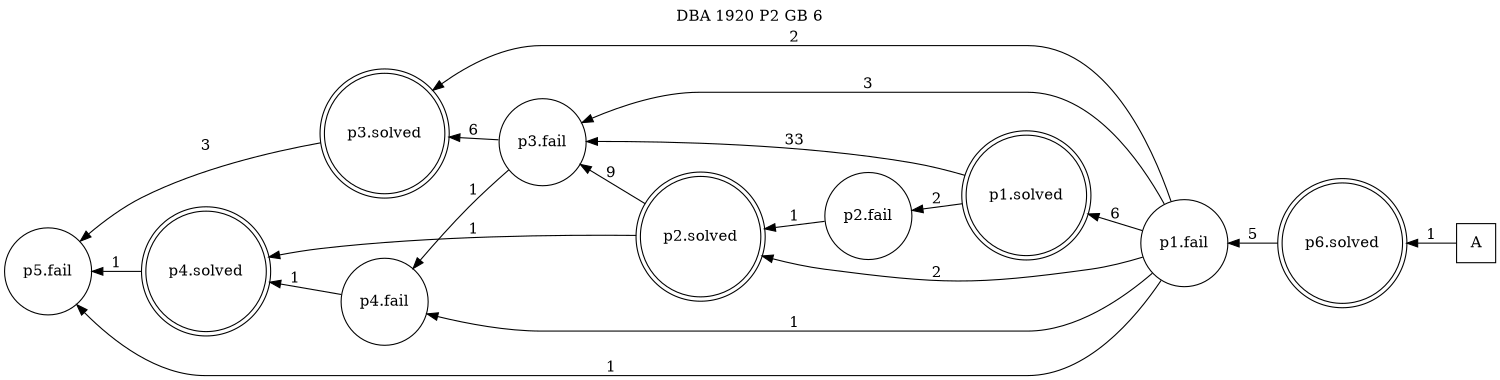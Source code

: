 digraph DBA_1920_P2_GB_6 {
labelloc="tl"
label= " DBA 1920 P2 GB 6 "
rankdir="RL";
graph [ size=" 10 , 10 !"]

"A" [shape="square" label="A"]
"p6.solved" [shape="doublecircle" label="p6.solved"]
"p1.fail" [shape="circle" label="p1.fail"]
"p1.solved" [shape="doublecircle" label="p1.solved"]
"p2.fail" [shape="circle" label="p2.fail"]
"p2.solved" [shape="doublecircle" label="p2.solved"]
"p3.fail" [shape="circle" label="p3.fail"]
"p3.solved" [shape="doublecircle" label="p3.solved"]
"p4.fail" [shape="circle" label="p4.fail"]
"p4.solved" [shape="doublecircle" label="p4.solved"]
"p5.fail" [shape="circle" label="p5.fail"]
"A" -> "p6.solved" [ label=1]
"p6.solved" -> "p1.fail" [ label=5]
"p1.fail" -> "p1.solved" [ label=6]
"p1.fail" -> "p2.solved" [ label=2]
"p1.fail" -> "p3.fail" [ label=3]
"p1.fail" -> "p3.solved" [ label=2]
"p1.fail" -> "p4.fail" [ label=1]
"p1.fail" -> "p5.fail" [ label=1]
"p1.solved" -> "p2.fail" [ label=2]
"p1.solved" -> "p3.fail" [ label=33]
"p2.fail" -> "p2.solved" [ label=1]
"p2.solved" -> "p3.fail" [ label=9]
"p2.solved" -> "p4.solved" [ label=1]
"p3.fail" -> "p3.solved" [ label=6]
"p3.fail" -> "p4.fail" [ label=1]
"p3.solved" -> "p5.fail" [ label=3]
"p4.fail" -> "p4.solved" [ label=1]
"p4.solved" -> "p5.fail" [ label=1]
}
